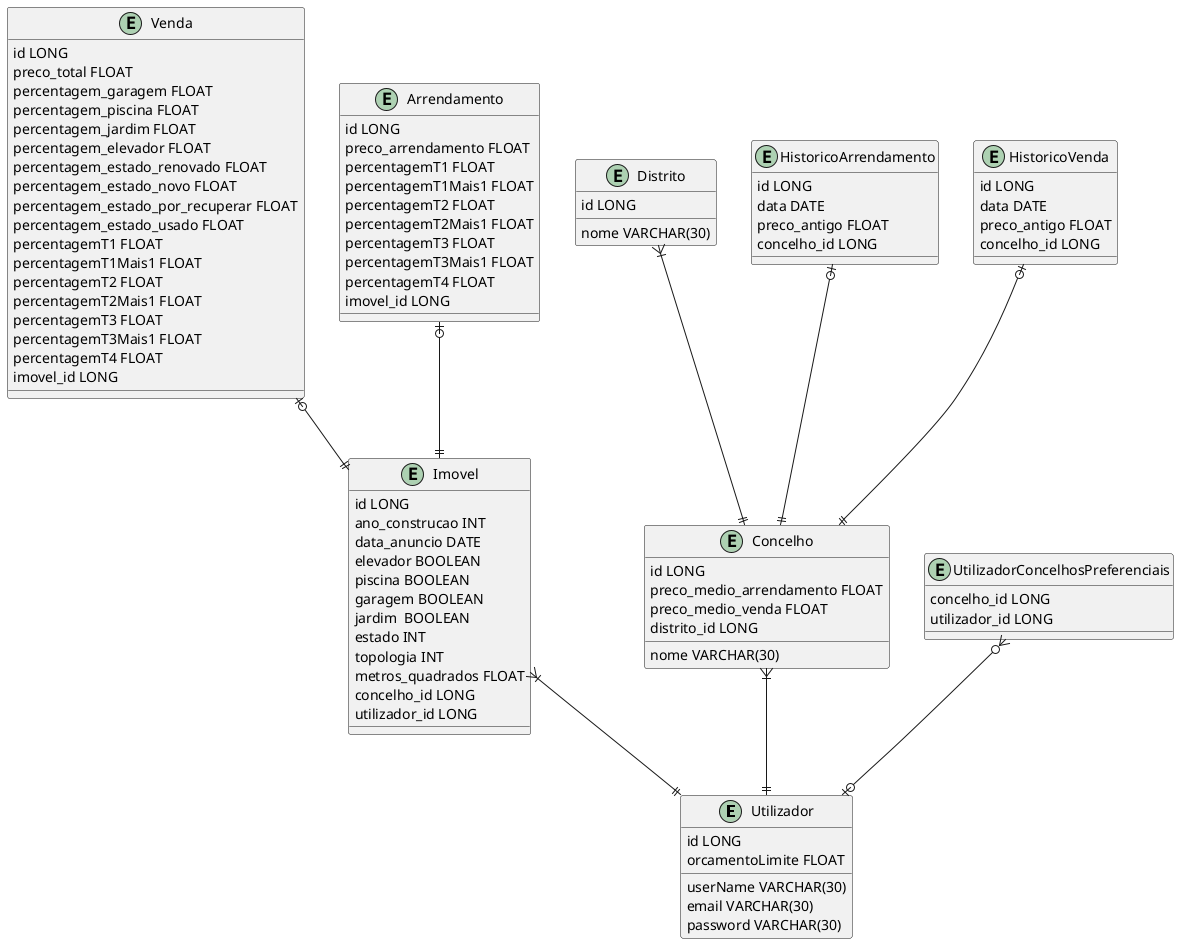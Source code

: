 @startuml

entity Utilizador {
  id LONG
  userName VARCHAR(30)
  email VARCHAR(30)
  password VARCHAR(30)
  orcamentoLimite FLOAT
}

entity Imovel {
    id LONG
    ano_construcao INT
    data_anuncio DATE
    elevador BOOLEAN
    piscina BOOLEAN
    garagem BOOLEAN
    jardim  BOOLEAN
    estado INT
    topologia INT
    metros_quadrados FLOAT
    concelho_id LONG
    utilizador_id LONG
}

entity Venda {
    id LONG
    preco_total FLOAT
    percentagem_garagem FLOAT
    percentagem_piscina FLOAT
    percentagem_jardim FLOAT
    percentagem_elevador FLOAT
    percentagem_estado_renovado FLOAT
    percentagem_estado_novo FLOAT
    percentagem_estado_por_recuperar FLOAT
    percentagem_estado_usado FLOAT
    percentagemT1 FLOAT
    percentagemT1Mais1 FLOAT
    percentagemT2 FLOAT
    percentagemT2Mais1 FLOAT
    percentagemT3 FLOAT
    percentagemT3Mais1 FLOAT
    percentagemT4 FLOAT
    imovel_id LONG
}

entity Arrendamento {
    id LONG
    preco_arrendamento FLOAT
    percentagemT1 FLOAT
    percentagemT1Mais1 FLOAT
    percentagemT2 FLOAT
    percentagemT2Mais1 FLOAT
    percentagemT3 FLOAT
    percentagemT3Mais1 FLOAT
    percentagemT4 FLOAT
    imovel_id LONG
}

entity Concelho {
    id LONG
    nome VARCHAR(30)
    preco_medio_arrendamento FLOAT
    preco_medio_venda FLOAT
    distrito_id LONG
}

entity Distrito {
    id LONG
    nome VARCHAR(30)
}

entity HistoricoArrendamento {
    id LONG
    data DATE
    preco_antigo FLOAT
    concelho_id LONG
}

entity HistoricoVenda {
    id LONG
    data DATE
    preco_antigo FLOAT
    concelho_id LONG
}

entity UtilizadorConcelhosPreferenciais{
    concelho_id LONG
    utilizador_id LONG
}






Venda |o--|| Imovel
Arrendamento |o--|| Imovel
Imovel }|--|| Utilizador
Concelho }|--|| Utilizador
Distrito }|--|| Concelho
HistoricoVenda |o--|| Concelho
HistoricoArrendamento |o--|| Concelho
UtilizadorConcelhosPreferenciais }o--o| Utilizador
@enduml